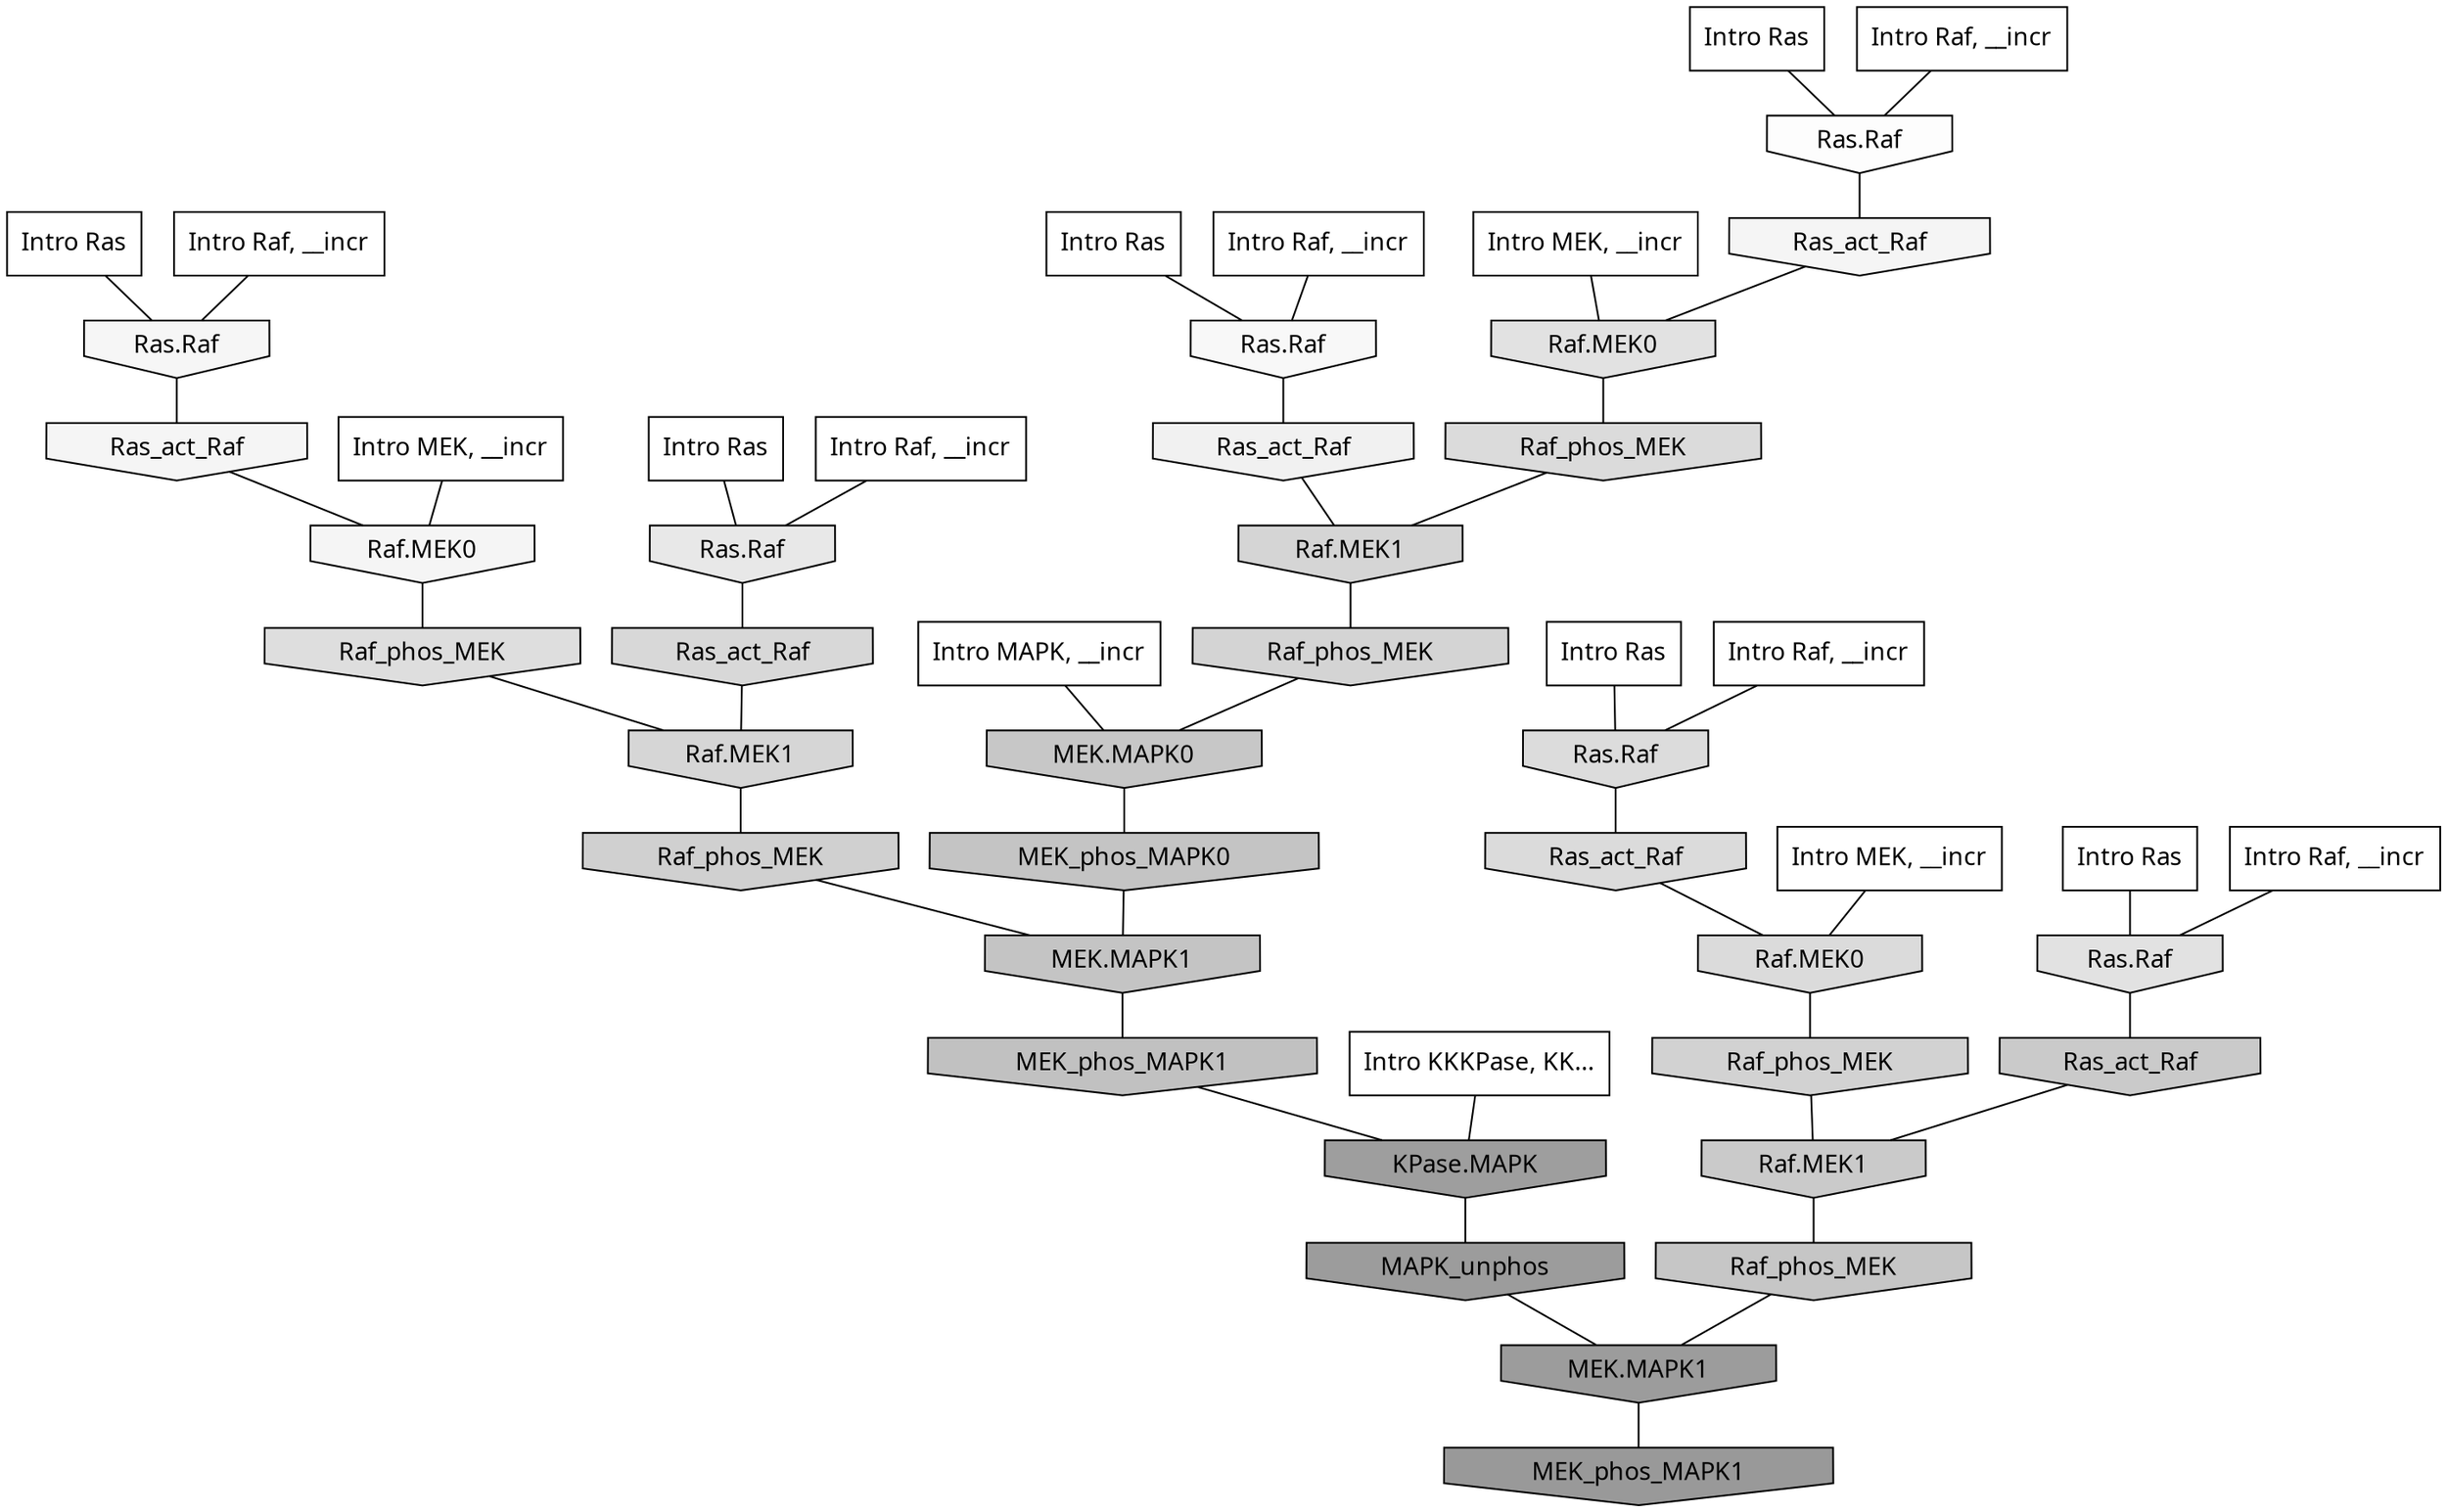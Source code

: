digraph G{
  rankdir="TB";
  ranksep=0.30;
  node [fontname="CMU Serif"];
  edge [fontname="CMU Serif"];
  
  3 [label="Intro Ras", shape=rectangle, style=filled, fillcolor="0.000 0.000 1.000"]
  
  9 [label="Intro Ras", shape=rectangle, style=filled, fillcolor="0.000 0.000 1.000"]
  
  11 [label="Intro Ras", shape=rectangle, style=filled, fillcolor="0.000 0.000 1.000"]
  
  19 [label="Intro Ras", shape=rectangle, style=filled, fillcolor="0.000 0.000 1.000"]
  
  27 [label="Intro Ras", shape=rectangle, style=filled, fillcolor="0.000 0.000 1.000"]
  
  78 [label="Intro Ras", shape=rectangle, style=filled, fillcolor="0.000 0.000 1.000"]
  
  438 [label="Intro Raf, __incr", shape=rectangle, style=filled, fillcolor="0.000 0.000 1.000"]
  
  551 [label="Intro Raf, __incr", shape=rectangle, style=filled, fillcolor="0.000 0.000 1.000"]
  
  658 [label="Intro Raf, __incr", shape=rectangle, style=filled, fillcolor="0.000 0.000 1.000"]
  
  675 [label="Intro Raf, __incr", shape=rectangle, style=filled, fillcolor="0.000 0.000 1.000"]
  
  681 [label="Intro Raf, __incr", shape=rectangle, style=filled, fillcolor="0.000 0.000 1.000"]
  
  873 [label="Intro Raf, __incr", shape=rectangle, style=filled, fillcolor="0.000 0.000 1.000"]
  
  1114 [label="Intro MEK, __incr", shape=rectangle, style=filled, fillcolor="0.000 0.000 1.000"]
  
  1227 [label="Intro MEK, __incr", shape=rectangle, style=filled, fillcolor="0.000 0.000 1.000"]
  
  1865 [label="Intro MEK, __incr", shape=rectangle, style=filled, fillcolor="0.000 0.000 1.000"]
  
  2597 [label="Intro MAPK, __incr", shape=rectangle, style=filled, fillcolor="0.000 0.000 1.000"]
  
  3135 [label="Intro KKKPase, KK...", shape=rectangle, style=filled, fillcolor="0.000 0.000 1.000"]
  
  3419 [label="Ras.Raf", shape=invhouse, style=filled, fillcolor="0.000 0.000 0.991"]
  
  3668 [label="Ras.Raf", shape=invhouse, style=filled, fillcolor="0.000 0.000 0.971"]
  
  3834 [label="Ras.Raf", shape=invhouse, style=filled, fillcolor="0.000 0.000 0.963"]
  
  3944 [label="Ras_act_Raf", shape=invhouse, style=filled, fillcolor="0.000 0.000 0.959"]
  
  3947 [label="Raf.MEK0", shape=invhouse, style=filled, fillcolor="0.000 0.000 0.959"]
  
  3960 [label="Ras_act_Raf", shape=invhouse, style=filled, fillcolor="0.000 0.000 0.959"]
  
  4357 [label="Ras_act_Raf", shape=invhouse, style=filled, fillcolor="0.000 0.000 0.942"]
  
  5280 [label="Ras.Raf", shape=invhouse, style=filled, fillcolor="0.000 0.000 0.910"]
  
  6089 [label="Raf.MEK0", shape=invhouse, style=filled, fillcolor="0.000 0.000 0.884"]
  
  6106 [label="Ras.Raf", shape=invhouse, style=filled, fillcolor="0.000 0.000 0.884"]
  
  6712 [label="Raf_phos_MEK", shape=invhouse, style=filled, fillcolor="0.000 0.000 0.869"]
  
  7010 [label="Ras.Raf", shape=invhouse, style=filled, fillcolor="0.000 0.000 0.863"]
  
  7386 [label="Ras_act_Raf", shape=invhouse, style=filled, fillcolor="0.000 0.000 0.856"]
  
  7392 [label="Raf.MEK0", shape=invhouse, style=filled, fillcolor="0.000 0.000 0.856"]
  
  7396 [label="Raf_phos_MEK", shape=invhouse, style=filled, fillcolor="0.000 0.000 0.856"]
  
  7883 [label="Ras_act_Raf", shape=invhouse, style=filled, fillcolor="0.000 0.000 0.847"]
  
  8353 [label="Raf.MEK1", shape=invhouse, style=filled, fillcolor="0.000 0.000 0.839"]
  
  8642 [label="Raf.MEK1", shape=invhouse, style=filled, fillcolor="0.000 0.000 0.834"]
  
  8853 [label="Raf_phos_MEK", shape=invhouse, style=filled, fillcolor="0.000 0.000 0.830"]
  
  9482 [label="Raf_phos_MEK", shape=invhouse, style=filled, fillcolor="0.000 0.000 0.821"]
  
  10001 [label="Raf_phos_MEK", shape=invhouse, style=filled, fillcolor="0.000 0.000 0.815"]
  
  12006 [label="Ras_act_Raf", shape=invhouse, style=filled, fillcolor="0.000 0.000 0.792"]
  
  12008 [label="Raf.MEK1", shape=invhouse, style=filled, fillcolor="0.000 0.000 0.792"]
  
  13232 [label="MEK.MAPK0", shape=invhouse, style=filled, fillcolor="0.000 0.000 0.780"]
  
  13792 [label="Raf_phos_MEK", shape=invhouse, style=filled, fillcolor="0.000 0.000 0.775"]
  
  14740 [label="MEK_phos_MAPK0", shape=invhouse, style=filled, fillcolor="0.000 0.000 0.768"]
  
  14808 [label="MEK.MAPK1", shape=invhouse, style=filled, fillcolor="0.000 0.000 0.768"]
  
  15863 [label="MEK_phos_MAPK1", shape=invhouse, style=filled, fillcolor="0.000 0.000 0.757"]
  
  21387 [label="KPase.MAPK", shape=invhouse, style=filled, fillcolor="0.000 0.000 0.618"]
  
  21544 [label="MAPK_unphos", shape=invhouse, style=filled, fillcolor="0.000 0.000 0.610"]
  
  21545 [label="MEK.MAPK1", shape=invhouse, style=filled, fillcolor="0.000 0.000 0.610"]
  
  21812 [label="MEK_phos_MAPK1", shape=invhouse, style=filled, fillcolor="0.000 0.000 0.600"]
  
  
  21545 -> 21812 [dir=none, color="0.000 0.000 0.000"] 
  21544 -> 21545 [dir=none, color="0.000 0.000 0.000"] 
  21387 -> 21544 [dir=none, color="0.000 0.000 0.000"] 
  15863 -> 21387 [dir=none, color="0.000 0.000 0.000"] 
  14808 -> 15863 [dir=none, color="0.000 0.000 0.000"] 
  14740 -> 14808 [dir=none, color="0.000 0.000 0.000"] 
  13792 -> 21545 [dir=none, color="0.000 0.000 0.000"] 
  13232 -> 14740 [dir=none, color="0.000 0.000 0.000"] 
  12008 -> 13792 [dir=none, color="0.000 0.000 0.000"] 
  12006 -> 12008 [dir=none, color="0.000 0.000 0.000"] 
  10001 -> 14808 [dir=none, color="0.000 0.000 0.000"] 
  9482 -> 12008 [dir=none, color="0.000 0.000 0.000"] 
  8853 -> 13232 [dir=none, color="0.000 0.000 0.000"] 
  8642 -> 8853 [dir=none, color="0.000 0.000 0.000"] 
  8353 -> 10001 [dir=none, color="0.000 0.000 0.000"] 
  7883 -> 8353 [dir=none, color="0.000 0.000 0.000"] 
  7396 -> 8642 [dir=none, color="0.000 0.000 0.000"] 
  7392 -> 9482 [dir=none, color="0.000 0.000 0.000"] 
  7386 -> 7392 [dir=none, color="0.000 0.000 0.000"] 
  7010 -> 7386 [dir=none, color="0.000 0.000 0.000"] 
  6712 -> 8353 [dir=none, color="0.000 0.000 0.000"] 
  6106 -> 12006 [dir=none, color="0.000 0.000 0.000"] 
  6089 -> 7396 [dir=none, color="0.000 0.000 0.000"] 
  5280 -> 7883 [dir=none, color="0.000 0.000 0.000"] 
  4357 -> 8642 [dir=none, color="0.000 0.000 0.000"] 
  3960 -> 6089 [dir=none, color="0.000 0.000 0.000"] 
  3947 -> 6712 [dir=none, color="0.000 0.000 0.000"] 
  3944 -> 3947 [dir=none, color="0.000 0.000 0.000"] 
  3834 -> 3944 [dir=none, color="0.000 0.000 0.000"] 
  3668 -> 4357 [dir=none, color="0.000 0.000 0.000"] 
  3419 -> 3960 [dir=none, color="0.000 0.000 0.000"] 
  3135 -> 21387 [dir=none, color="0.000 0.000 0.000"] 
  2597 -> 13232 [dir=none, color="0.000 0.000 0.000"] 
  1865 -> 3947 [dir=none, color="0.000 0.000 0.000"] 
  1227 -> 7392 [dir=none, color="0.000 0.000 0.000"] 
  1114 -> 6089 [dir=none, color="0.000 0.000 0.000"] 
  873 -> 3419 [dir=none, color="0.000 0.000 0.000"] 
  681 -> 3834 [dir=none, color="0.000 0.000 0.000"] 
  675 -> 7010 [dir=none, color="0.000 0.000 0.000"] 
  658 -> 5280 [dir=none, color="0.000 0.000 0.000"] 
  551 -> 3668 [dir=none, color="0.000 0.000 0.000"] 
  438 -> 6106 [dir=none, color="0.000 0.000 0.000"] 
  78 -> 6106 [dir=none, color="0.000 0.000 0.000"] 
  27 -> 5280 [dir=none, color="0.000 0.000 0.000"] 
  19 -> 3419 [dir=none, color="0.000 0.000 0.000"] 
  11 -> 7010 [dir=none, color="0.000 0.000 0.000"] 
  9 -> 3668 [dir=none, color="0.000 0.000 0.000"] 
  3 -> 3834 [dir=none, color="0.000 0.000 0.000"] 
  
  }
